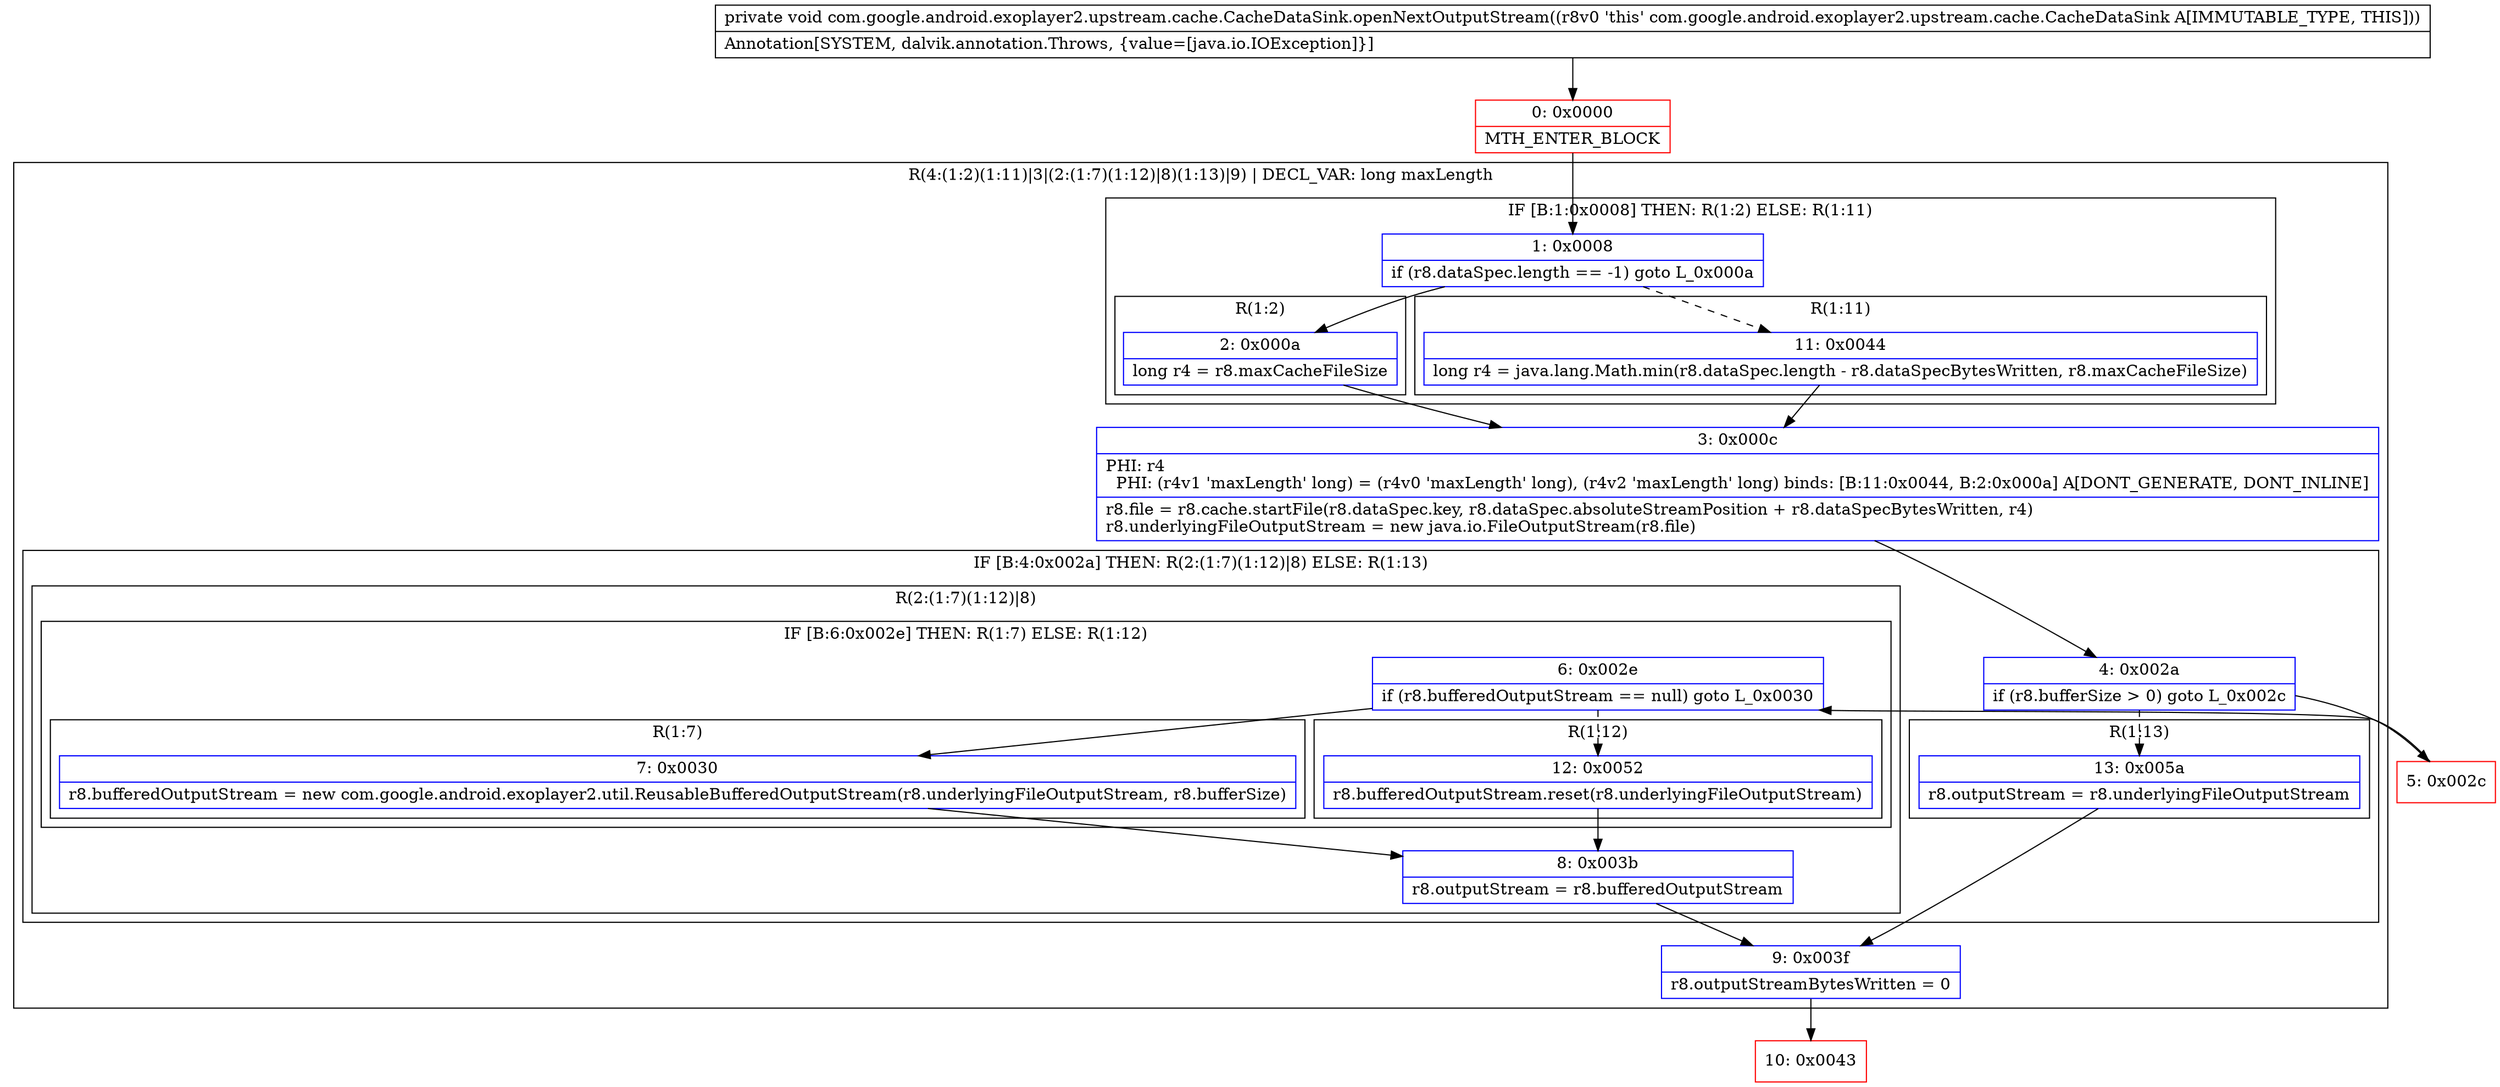 digraph "CFG forcom.google.android.exoplayer2.upstream.cache.CacheDataSink.openNextOutputStream()V" {
subgraph cluster_Region_28530015 {
label = "R(4:(1:2)(1:11)|3|(2:(1:7)(1:12)|8)(1:13)|9) | DECL_VAR: long maxLength\l";
node [shape=record,color=blue];
subgraph cluster_IfRegion_1452141140 {
label = "IF [B:1:0x0008] THEN: R(1:2) ELSE: R(1:11)";
node [shape=record,color=blue];
Node_1 [shape=record,label="{1\:\ 0x0008|if (r8.dataSpec.length == \-1) goto L_0x000a\l}"];
subgraph cluster_Region_2036592136 {
label = "R(1:2)";
node [shape=record,color=blue];
Node_2 [shape=record,label="{2\:\ 0x000a|long r4 = r8.maxCacheFileSize\l}"];
}
subgraph cluster_Region_1207644443 {
label = "R(1:11)";
node [shape=record,color=blue];
Node_11 [shape=record,label="{11\:\ 0x0044|long r4 = java.lang.Math.min(r8.dataSpec.length \- r8.dataSpecBytesWritten, r8.maxCacheFileSize)\l}"];
}
}
Node_3 [shape=record,label="{3\:\ 0x000c|PHI: r4 \l  PHI: (r4v1 'maxLength' long) = (r4v0 'maxLength' long), (r4v2 'maxLength' long) binds: [B:11:0x0044, B:2:0x000a] A[DONT_GENERATE, DONT_INLINE]\l|r8.file = r8.cache.startFile(r8.dataSpec.key, r8.dataSpec.absoluteStreamPosition + r8.dataSpecBytesWritten, r4)\lr8.underlyingFileOutputStream = new java.io.FileOutputStream(r8.file)\l}"];
subgraph cluster_IfRegion_946926235 {
label = "IF [B:4:0x002a] THEN: R(2:(1:7)(1:12)|8) ELSE: R(1:13)";
node [shape=record,color=blue];
Node_4 [shape=record,label="{4\:\ 0x002a|if (r8.bufferSize \> 0) goto L_0x002c\l}"];
subgraph cluster_Region_1372645804 {
label = "R(2:(1:7)(1:12)|8)";
node [shape=record,color=blue];
subgraph cluster_IfRegion_1246910308 {
label = "IF [B:6:0x002e] THEN: R(1:7) ELSE: R(1:12)";
node [shape=record,color=blue];
Node_6 [shape=record,label="{6\:\ 0x002e|if (r8.bufferedOutputStream == null) goto L_0x0030\l}"];
subgraph cluster_Region_1941232432 {
label = "R(1:7)";
node [shape=record,color=blue];
Node_7 [shape=record,label="{7\:\ 0x0030|r8.bufferedOutputStream = new com.google.android.exoplayer2.util.ReusableBufferedOutputStream(r8.underlyingFileOutputStream, r8.bufferSize)\l}"];
}
subgraph cluster_Region_1290734583 {
label = "R(1:12)";
node [shape=record,color=blue];
Node_12 [shape=record,label="{12\:\ 0x0052|r8.bufferedOutputStream.reset(r8.underlyingFileOutputStream)\l}"];
}
}
Node_8 [shape=record,label="{8\:\ 0x003b|r8.outputStream = r8.bufferedOutputStream\l}"];
}
subgraph cluster_Region_446961231 {
label = "R(1:13)";
node [shape=record,color=blue];
Node_13 [shape=record,label="{13\:\ 0x005a|r8.outputStream = r8.underlyingFileOutputStream\l}"];
}
}
Node_9 [shape=record,label="{9\:\ 0x003f|r8.outputStreamBytesWritten = 0\l}"];
}
Node_0 [shape=record,color=red,label="{0\:\ 0x0000|MTH_ENTER_BLOCK\l}"];
Node_5 [shape=record,color=red,label="{5\:\ 0x002c}"];
Node_10 [shape=record,color=red,label="{10\:\ 0x0043}"];
MethodNode[shape=record,label="{private void com.google.android.exoplayer2.upstream.cache.CacheDataSink.openNextOutputStream((r8v0 'this' com.google.android.exoplayer2.upstream.cache.CacheDataSink A[IMMUTABLE_TYPE, THIS]))  | Annotation[SYSTEM, dalvik.annotation.Throws, \{value=[java.io.IOException]\}]\l}"];
MethodNode -> Node_0;
Node_1 -> Node_2;
Node_1 -> Node_11[style=dashed];
Node_2 -> Node_3;
Node_11 -> Node_3;
Node_3 -> Node_4;
Node_4 -> Node_5;
Node_4 -> Node_13[style=dashed];
Node_6 -> Node_7;
Node_6 -> Node_12[style=dashed];
Node_7 -> Node_8;
Node_12 -> Node_8;
Node_8 -> Node_9;
Node_13 -> Node_9;
Node_9 -> Node_10;
Node_0 -> Node_1;
Node_5 -> Node_6;
}

